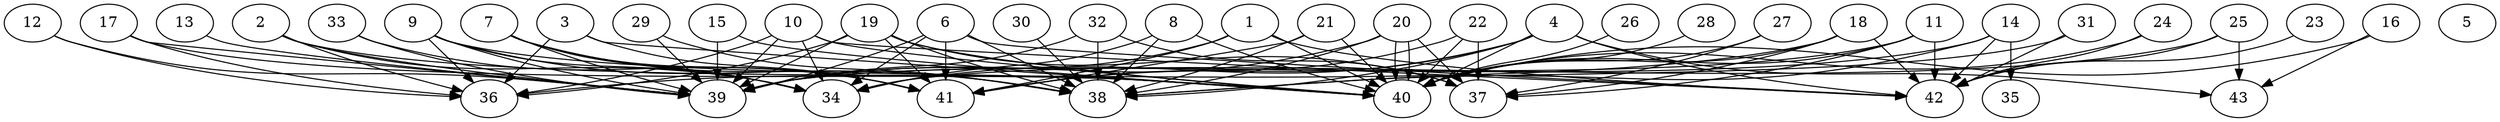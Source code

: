 // DAG (tier=3-complex, mode=data, n=43, ccr=0.527, fat=0.814, density=0.692, regular=0.234, jump=0.280, mindata=4194304, maxdata=33554432)
// DAG automatically generated by daggen at Sun Aug 24 16:33:35 2025
// /home/ermia/Project/Environments/daggen/bin/daggen --dot --ccr 0.527 --fat 0.814 --regular 0.234 --density 0.692 --jump 0.280 --mindata 4194304 --maxdata 33554432 -n 43 
digraph G {
  1 [size="22518576184725122056192", alpha="0.08", expect_size="11259288092362561028096"]
  1 -> 39 [size ="6379460290936832"]
  1 -> 40 [size ="6379460290936832"]
  1 -> 41 [size ="6379460290936832"]
  1 -> 42 [size ="6379460290936832"]
  2 [size="374996768188186112", alpha="0.14", expect_size="187498384094093056"]
  2 -> 34 [size ="8607123051118592"]
  2 -> 36 [size ="8607123051118592"]
  2 -> 39 [size ="8607123051118592"]
  2 -> 40 [size ="8607123051118592"]
  3 [size="91216398540618072064", alpha="0.12", expect_size="45608199270309036032"]
  3 -> 36 [size ="162108306096128"]
  3 -> 40 [size ="162108306096128"]
  3 -> 41 [size ="162108306096128"]
  4 [size="434124014842037760", alpha="0.04", expect_size="217062007421018880"]
  4 -> 34 [size ="217931078172672"]
  4 -> 38 [size ="217931078172672"]
  4 -> 40 [size ="217931078172672"]
  4 -> 41 [size ="217931078172672"]
  4 -> 42 [size ="217931078172672"]
  4 -> 43 [size ="217931078172672"]
  5 [size="12996002422023468", alpha="0.02", expect_size="6498001211011734"]
  6 [size="316417902695372864", alpha="0.19", expect_size="158208951347686432"]
  6 -> 34 [size ="6327286227795968"]
  6 -> 38 [size ="6327286227795968"]
  6 -> 39 [size ="6327286227795968"]
  6 -> 41 [size ="6327286227795968"]
  6 -> 42 [size ="6327286227795968"]
  7 [size="6827234954764431130624", alpha="0.15", expect_size="3413617477382215565312"]
  7 -> 34 [size ="2879076599595008"]
  7 -> 38 [size ="2879076599595008"]
  7 -> 39 [size ="2879076599595008"]
  7 -> 41 [size ="2879076599595008"]
  8 [size="163091191758701440", alpha="0.08", expect_size="81545595879350720"]
  8 -> 34 [size ="3550119169359872"]
  8 -> 38 [size ="3550119169359872"]
  8 -> 40 [size ="3550119169359872"]
  9 [size="156006264452443104", alpha="0.14", expect_size="78003132226221552"]
  9 -> 34 [size ="5493264010444800"]
  9 -> 36 [size ="5493264010444800"]
  9 -> 38 [size ="5493264010444800"]
  9 -> 39 [size ="5493264010444800"]
  9 -> 40 [size ="5493264010444800"]
  10 [size="497001265121712000", alpha="0.00", expect_size="248500632560856000"]
  10 -> 34 [size ="8997855830212608"]
  10 -> 36 [size ="8997855830212608"]
  10 -> 39 [size ="8997855830212608"]
  10 -> 40 [size ="8997855830212608"]
  10 -> 42 [size ="8997855830212608"]
  11 [size="175299255565314144", alpha="0.16", expect_size="87649627782657072"]
  11 -> 37 [size ="5844752691888128"]
  11 -> 39 [size ="5844752691888128"]
  11 -> 40 [size ="5844752691888128"]
  11 -> 42 [size ="5844752691888128"]
  12 [size="172860820072431616000", alpha="0.03", expect_size="86430410036215808000"]
  12 -> 36 [size ="248249109708800"]
  12 -> 39 [size ="248249109708800"]
  13 [size="104173298832637952000", alpha="0.17", expect_size="52086649416318976000"]
  13 -> 39 [size ="177117279027200"]
  14 [size="273227271257157952", alpha="0.03", expect_size="136613635628578976"]
  14 -> 35 [size ="4524820398080000"]
  14 -> 38 [size ="4524820398080000"]
  14 -> 39 [size ="4524820398080000"]
  14 -> 42 [size ="4524820398080000"]
  15 [size="49658818068373528", alpha="0.17", expect_size="24829409034186764"]
  15 -> 39 [size ="1205343723978752"]
  15 -> 40 [size ="1205343723978752"]
  16 [size="34322200784053028", alpha="0.00", expect_size="17161100392026514"]
  16 -> 40 [size ="1177154201059328"]
  16 -> 43 [size ="1177154201059328"]
  17 [size="2338719727594422272", alpha="0.15", expect_size="1169359863797211136"]
  17 -> 36 [size ="5400068957929472"]
  17 -> 39 [size ="5400068957929472"]
  17 -> 40 [size ="5400068957929472"]
  18 [size="25343373995707203584000", alpha="0.13", expect_size="12671686997853601792000"]
  18 -> 36 [size ="6902391819468800"]
  18 -> 37 [size ="6902391819468800"]
  18 -> 40 [size ="6902391819468800"]
  18 -> 42 [size ="6902391819468800"]
  19 [size="91793091377512576", alpha="0.12", expect_size="45896545688756288"]
  19 -> 36 [size ="3250579098828800"]
  19 -> 37 [size ="3250579098828800"]
  19 -> 38 [size ="3250579098828800"]
  19 -> 39 [size ="3250579098828800"]
  19 -> 40 [size ="3250579098828800"]
  19 -> 41 [size ="3250579098828800"]
  20 [size="12038388247173935104", alpha="0.18", expect_size="6019194123586967552"]
  20 -> 37 [size ="7348769607647232"]
  20 -> 38 [size ="7348769607647232"]
  20 -> 39 [size ="7348769607647232"]
  20 -> 40 [size ="7348769607647232"]
  20 -> 40 [size ="7348769607647232"]
  21 [size="108442101759693744", alpha="0.01", expect_size="54221050879846872"]
  21 -> 38 [size ="1762245516197888"]
  21 -> 40 [size ="1762245516197888"]
  21 -> 41 [size ="1762245516197888"]
  22 [size="13992967787758458880", alpha="0.03", expect_size="6996483893879229440"]
  22 -> 37 [size ="7377101468467200"]
  22 -> 40 [size ="7377101468467200"]
  22 -> 41 [size ="7377101468467200"]
  23 [size="521594806806400466944", alpha="0.08", expect_size="260797403403200233472"]
  23 -> 42 [size ="518376724103168"]
  24 [size="7413743433566767808512", alpha="0.05", expect_size="3706871716783383904256"]
  24 -> 40 [size ="3041690503872512"]
  24 -> 42 [size ="3041690503872512"]
  25 [size="20726856157659556", alpha="0.03", expect_size="10363428078829778"]
  25 -> 34 [size ="1199518632640512"]
  25 -> 42 [size ="1199518632640512"]
  25 -> 43 [size ="1199518632640512"]
  26 [size="3473742832551417856", alpha="0.17", expect_size="1736871416275708928"]
  26 -> 40 [size ="1456320867729408"]
  27 [size="9392605675288924", alpha="0.00", expect_size="4696302837644462"]
  27 -> 37 [size ="468217210339328"]
  27 -> 40 [size ="468217210339328"]
  28 [size="3903273731764397056", alpha="0.00", expect_size="1951636865882198528"]
  28 -> 40 [size ="4456115005816832"]
  29 [size="528191290957486882816", alpha="0.00", expect_size="264095645478743441408"]
  29 -> 38 [size ="522738087231488"]
  29 -> 39 [size ="522738087231488"]
  30 [size="797405255665027328", alpha="0.06", expect_size="398702627832513664"]
  30 -> 38 [size ="772611004956672"]
  31 [size="1886910595589948160", alpha="0.18", expect_size="943455297794974080"]
  31 -> 38 [size ="2012503571693568"]
  31 -> 42 [size ="2012503571693568"]
  32 [size="2004644334701022464", alpha="0.15", expect_size="1002322167350511232"]
  32 -> 37 [size ="2566662926630912"]
  32 -> 38 [size ="2566662926630912"]
  32 -> 39 [size ="2566662926630912"]
  33 [size="1248915931643116544", alpha="0.13", expect_size="624457965821558272"]
  33 -> 39 [size ="1428381979639808"]
  33 -> 41 [size ="1428381979639808"]
  34 [size="17791635152989534208", alpha="0.01", expect_size="8895817576494767104"]
  35 [size="20704977516554256384", alpha="0.10", expect_size="10352488758277128192"]
  36 [size="29317468105810024", alpha="0.05", expect_size="14658734052905012"]
  37 [size="8432725038651636736", alpha="0.17", expect_size="4216362519325818368"]
  38 [size="230064504240926848", alpha="0.05", expect_size="115032252120463424"]
  39 [size="260513144003098752", alpha="0.03", expect_size="130256572001549376"]
  40 [size="113699541681054941184", alpha="0.07", expect_size="56849770840527470592"]
  41 [size="7815579553631305728000", alpha="0.10", expect_size="3907789776815652864000"]
  42 [size="66207687091626552", alpha="0.05", expect_size="33103843545813276"]
  43 [size="83059991064618272", alpha="0.10", expect_size="41529995532309136"]
}